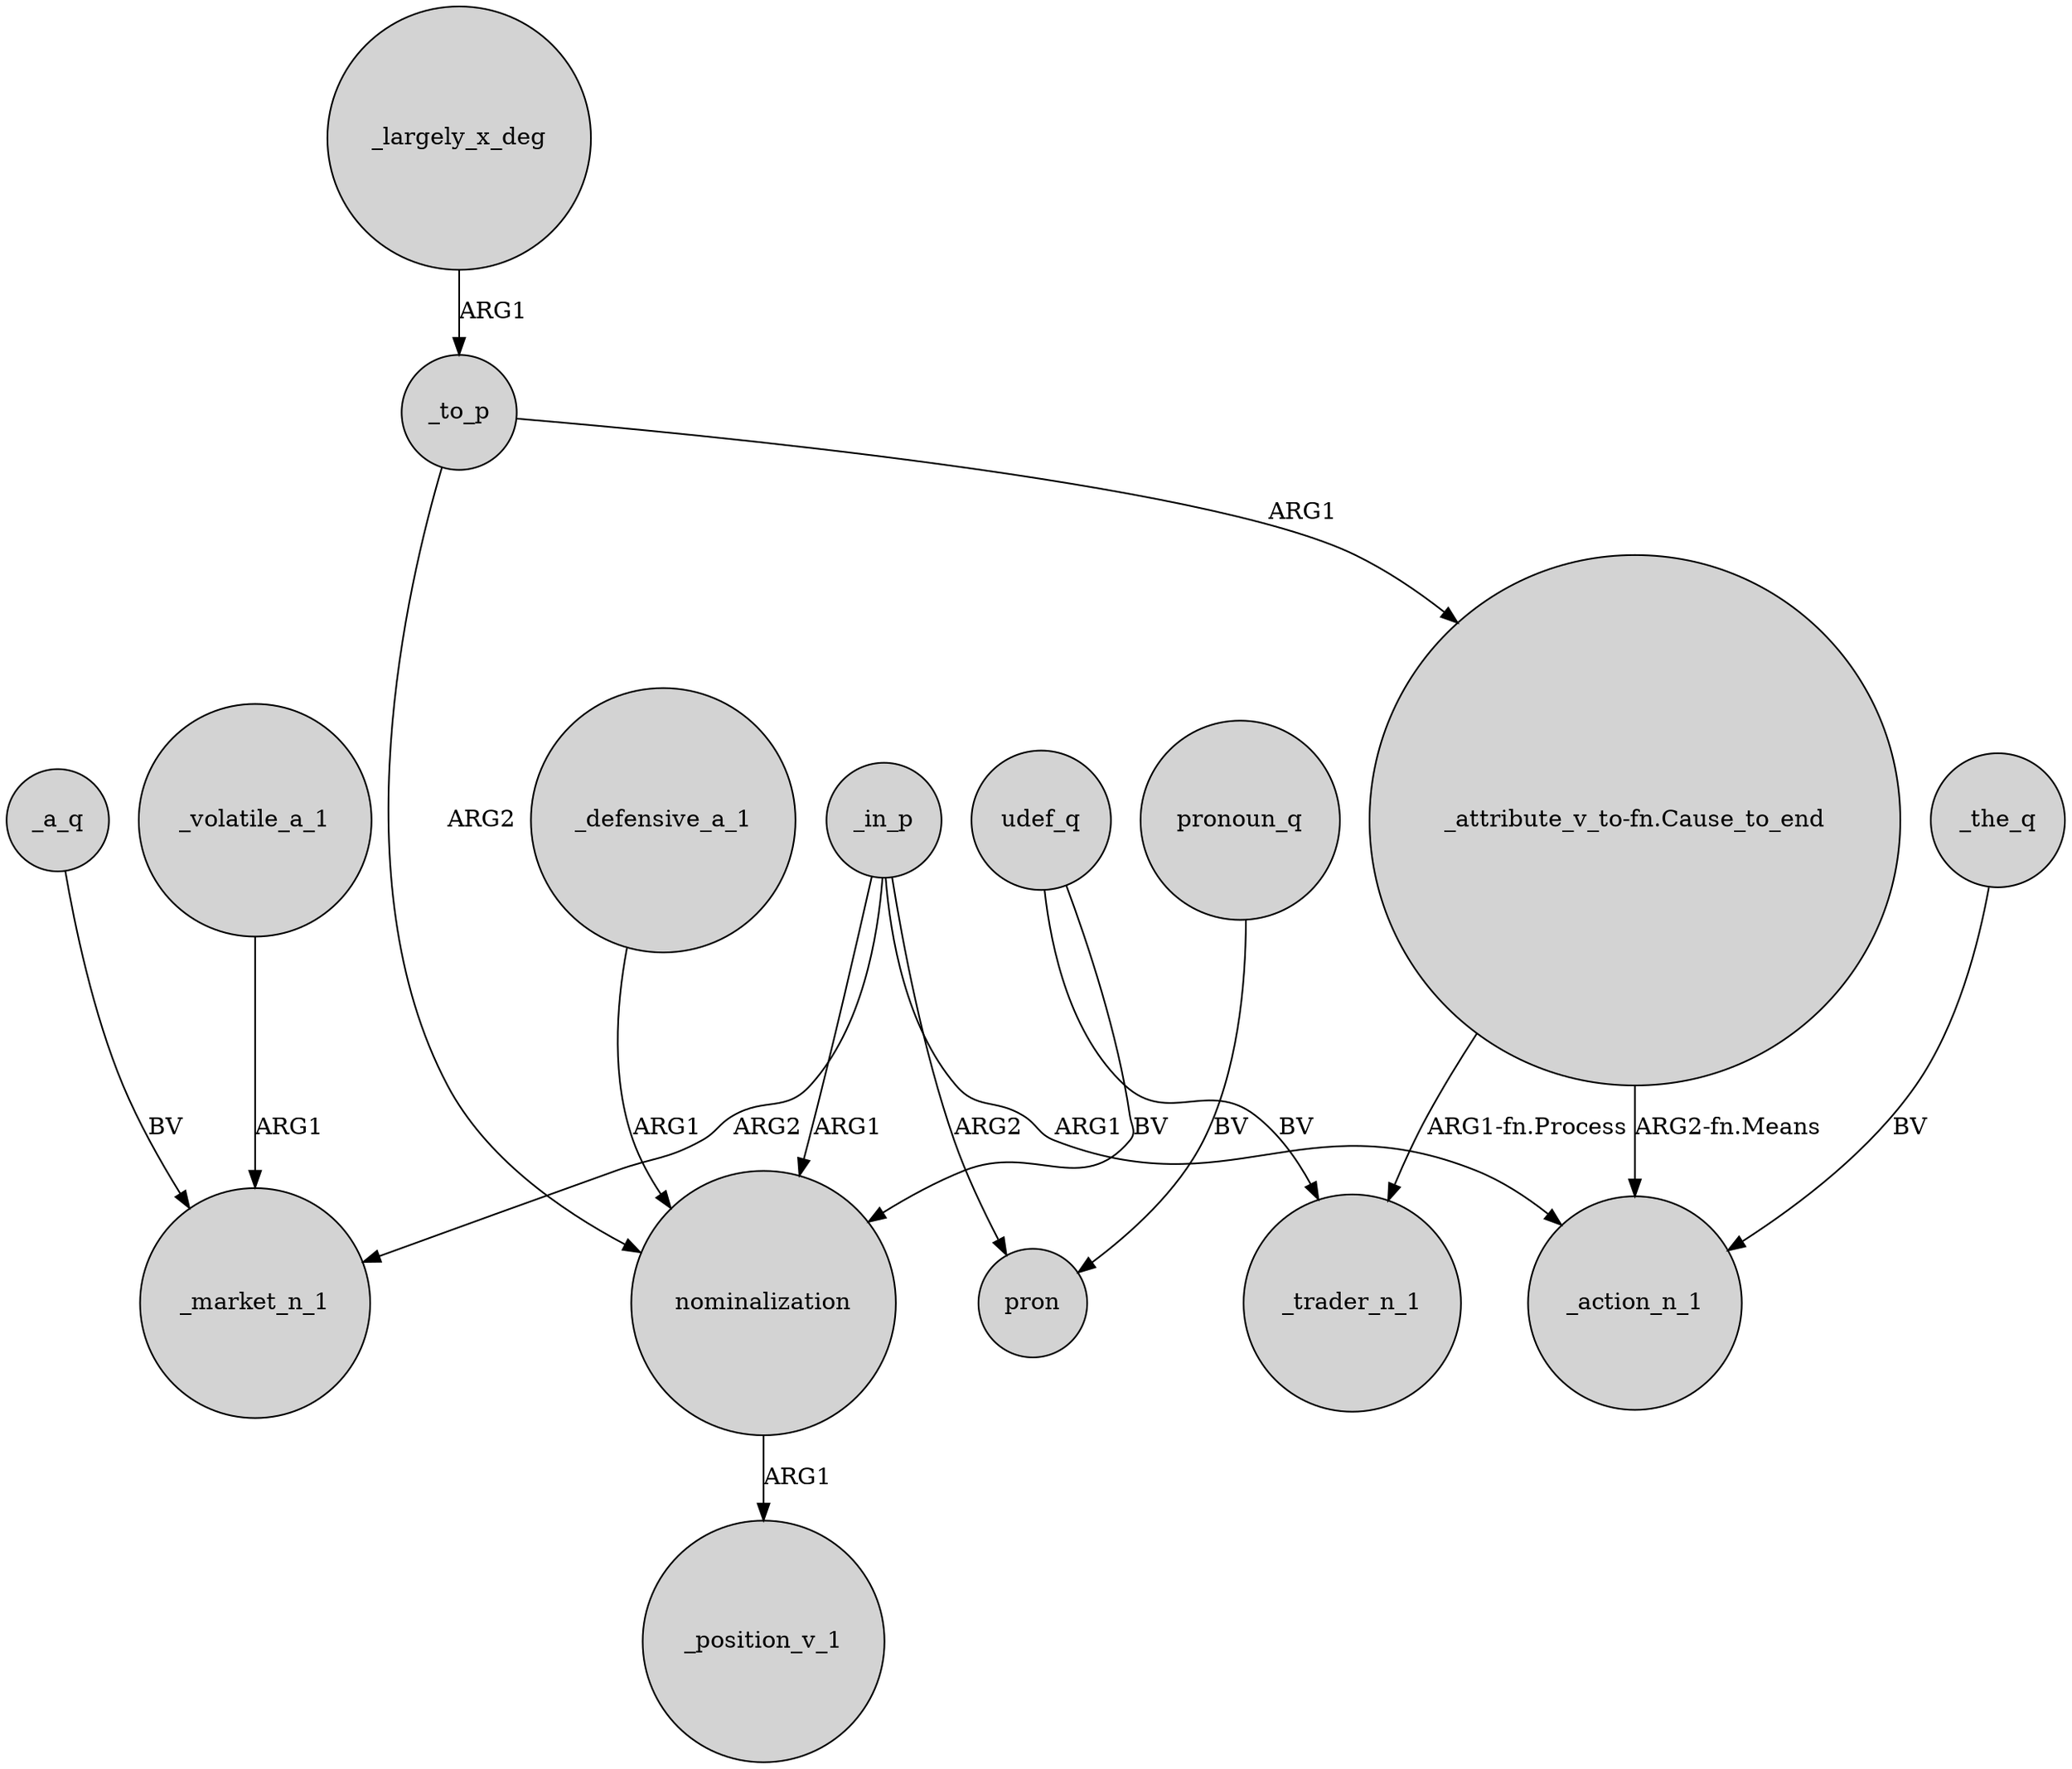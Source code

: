 digraph {
	node [shape=circle style=filled]
	_a_q -> _market_n_1 [label=BV]
	nominalization -> _position_v_1 [label=ARG1]
	_volatile_a_1 -> _market_n_1 [label=ARG1]
	udef_q -> _trader_n_1 [label=BV]
	_in_p -> pron [label=ARG2]
	_largely_x_deg -> _to_p [label=ARG1]
	_to_p -> "_attribute_v_to-fn.Cause_to_end" [label=ARG1]
	_the_q -> _action_n_1 [label=BV]
	_to_p -> nominalization [label=ARG2]
	"_attribute_v_to-fn.Cause_to_end" -> _action_n_1 [label="ARG2-fn.Means"]
	_in_p -> _action_n_1 [label=ARG1]
	"_attribute_v_to-fn.Cause_to_end" -> _trader_n_1 [label="ARG1-fn.Process"]
	pronoun_q -> pron [label=BV]
	_in_p -> nominalization [label=ARG1]
	_defensive_a_1 -> nominalization [label=ARG1]
	udef_q -> nominalization [label=BV]
	_in_p -> _market_n_1 [label=ARG2]
}
